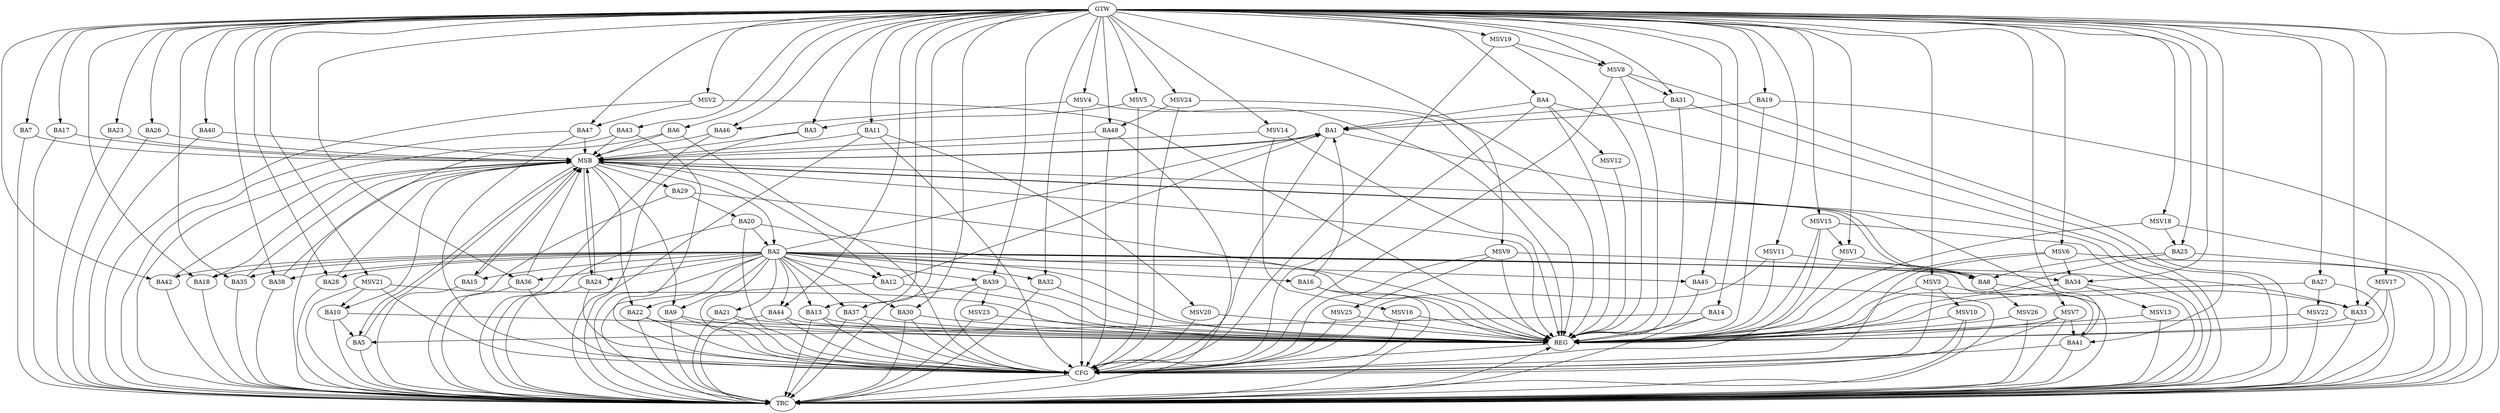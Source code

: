 strict digraph G {
  BA1 [ label="BA1" ];
  BA2 [ label="BA2" ];
  BA3 [ label="BA3" ];
  BA4 [ label="BA4" ];
  BA5 [ label="BA5" ];
  BA6 [ label="BA6" ];
  BA7 [ label="BA7" ];
  BA8 [ label="BA8" ];
  BA9 [ label="BA9" ];
  BA10 [ label="BA10" ];
  BA11 [ label="BA11" ];
  BA12 [ label="BA12" ];
  BA13 [ label="BA13" ];
  BA14 [ label="BA14" ];
  BA15 [ label="BA15" ];
  BA16 [ label="BA16" ];
  BA17 [ label="BA17" ];
  BA18 [ label="BA18" ];
  BA19 [ label="BA19" ];
  BA20 [ label="BA20" ];
  BA21 [ label="BA21" ];
  BA22 [ label="BA22" ];
  BA23 [ label="BA23" ];
  BA24 [ label="BA24" ];
  BA25 [ label="BA25" ];
  BA26 [ label="BA26" ];
  BA27 [ label="BA27" ];
  BA28 [ label="BA28" ];
  BA29 [ label="BA29" ];
  BA30 [ label="BA30" ];
  BA31 [ label="BA31" ];
  BA32 [ label="BA32" ];
  BA33 [ label="BA33" ];
  BA34 [ label="BA34" ];
  BA35 [ label="BA35" ];
  BA36 [ label="BA36" ];
  BA37 [ label="BA37" ];
  BA38 [ label="BA38" ];
  BA39 [ label="BA39" ];
  BA40 [ label="BA40" ];
  BA41 [ label="BA41" ];
  BA42 [ label="BA42" ];
  BA43 [ label="BA43" ];
  BA44 [ label="BA44" ];
  BA45 [ label="BA45" ];
  BA46 [ label="BA46" ];
  BA47 [ label="BA47" ];
  BA48 [ label="BA48" ];
  GTW [ label="GTW" ];
  REG [ label="REG" ];
  MSB [ label="MSB" ];
  CFG [ label="CFG" ];
  TRC [ label="TRC" ];
  MSV1 [ label="MSV1" ];
  MSV2 [ label="MSV2" ];
  MSV3 [ label="MSV3" ];
  MSV4 [ label="MSV4" ];
  MSV5 [ label="MSV5" ];
  MSV6 [ label="MSV6" ];
  MSV7 [ label="MSV7" ];
  MSV8 [ label="MSV8" ];
  MSV9 [ label="MSV9" ];
  MSV10 [ label="MSV10" ];
  MSV11 [ label="MSV11" ];
  MSV12 [ label="MSV12" ];
  MSV13 [ label="MSV13" ];
  MSV14 [ label="MSV14" ];
  MSV15 [ label="MSV15" ];
  MSV16 [ label="MSV16" ];
  MSV17 [ label="MSV17" ];
  MSV18 [ label="MSV18" ];
  MSV19 [ label="MSV19" ];
  MSV20 [ label="MSV20" ];
  MSV21 [ label="MSV21" ];
  MSV22 [ label="MSV22" ];
  MSV23 [ label="MSV23" ];
  MSV24 [ label="MSV24" ];
  MSV25 [ label="MSV25" ];
  MSV26 [ label="MSV26" ];
  BA2 -> BA1;
  BA4 -> BA1;
  BA10 -> BA5;
  BA12 -> BA1;
  BA14 -> BA5;
  BA16 -> BA1;
  BA19 -> BA1;
  BA20 -> BA2;
  BA25 -> BA8;
  BA29 -> BA20;
  BA31 -> BA1;
  GTW -> BA3;
  GTW -> BA4;
  GTW -> BA6;
  GTW -> BA7;
  GTW -> BA11;
  GTW -> BA13;
  GTW -> BA14;
  GTW -> BA17;
  GTW -> BA18;
  GTW -> BA19;
  GTW -> BA23;
  GTW -> BA25;
  GTW -> BA26;
  GTW -> BA27;
  GTW -> BA28;
  GTW -> BA30;
  GTW -> BA31;
  GTW -> BA32;
  GTW -> BA33;
  GTW -> BA34;
  GTW -> BA35;
  GTW -> BA36;
  GTW -> BA37;
  GTW -> BA38;
  GTW -> BA39;
  GTW -> BA40;
  GTW -> BA41;
  GTW -> BA42;
  GTW -> BA43;
  GTW -> BA44;
  GTW -> BA45;
  GTW -> BA46;
  GTW -> BA47;
  GTW -> BA48;
  BA2 -> REG;
  BA4 -> REG;
  BA9 -> REG;
  BA10 -> REG;
  BA12 -> REG;
  BA13 -> REG;
  BA14 -> REG;
  BA16 -> REG;
  BA19 -> REG;
  BA20 -> REG;
  BA21 -> REG;
  BA22 -> REG;
  BA25 -> REG;
  BA27 -> REG;
  BA29 -> REG;
  BA30 -> REG;
  BA31 -> REG;
  BA32 -> REG;
  BA33 -> REG;
  BA34 -> REG;
  BA37 -> REG;
  BA39 -> REG;
  BA44 -> REG;
  BA45 -> REG;
  BA1 -> MSB;
  MSB -> BA2;
  MSB -> REG;
  BA3 -> MSB;
  MSB -> BA1;
  BA5 -> MSB;
  BA6 -> MSB;
  BA7 -> MSB;
  BA8 -> MSB;
  MSB -> BA5;
  BA11 -> MSB;
  BA15 -> MSB;
  BA17 -> MSB;
  BA18 -> MSB;
  MSB -> BA12;
  BA23 -> MSB;
  MSB -> BA10;
  BA24 -> MSB;
  BA26 -> MSB;
  BA28 -> MSB;
  BA35 -> MSB;
  BA36 -> MSB;
  BA38 -> MSB;
  BA40 -> MSB;
  MSB -> BA24;
  BA41 -> MSB;
  MSB -> BA9;
  BA42 -> MSB;
  BA43 -> MSB;
  MSB -> BA29;
  BA46 -> MSB;
  MSB -> BA8;
  BA47 -> MSB;
  MSB -> BA15;
  BA48 -> MSB;
  MSB -> BA22;
  BA47 -> CFG;
  BA9 -> CFG;
  BA20 -> CFG;
  BA13 -> CFG;
  BA43 -> CFG;
  BA39 -> CFG;
  BA30 -> CFG;
  BA11 -> CFG;
  BA37 -> CFG;
  BA48 -> CFG;
  BA1 -> CFG;
  BA41 -> CFG;
  BA21 -> CFG;
  BA22 -> CFG;
  BA36 -> CFG;
  BA4 -> CFG;
  BA24 -> CFG;
  BA44 -> CFG;
  BA2 -> CFG;
  BA6 -> CFG;
  REG -> CFG;
  BA1 -> TRC;
  BA2 -> TRC;
  BA3 -> TRC;
  BA4 -> TRC;
  BA5 -> TRC;
  BA6 -> TRC;
  BA7 -> TRC;
  BA8 -> TRC;
  BA9 -> TRC;
  BA10 -> TRC;
  BA11 -> TRC;
  BA12 -> TRC;
  BA13 -> TRC;
  BA14 -> TRC;
  BA15 -> TRC;
  BA16 -> TRC;
  BA17 -> TRC;
  BA18 -> TRC;
  BA19 -> TRC;
  BA20 -> TRC;
  BA21 -> TRC;
  BA22 -> TRC;
  BA23 -> TRC;
  BA24 -> TRC;
  BA25 -> TRC;
  BA26 -> TRC;
  BA27 -> TRC;
  BA28 -> TRC;
  BA29 -> TRC;
  BA30 -> TRC;
  BA31 -> TRC;
  BA32 -> TRC;
  BA33 -> TRC;
  BA34 -> TRC;
  BA35 -> TRC;
  BA36 -> TRC;
  BA37 -> TRC;
  BA38 -> TRC;
  BA39 -> TRC;
  BA40 -> TRC;
  BA41 -> TRC;
  BA42 -> TRC;
  BA43 -> TRC;
  BA44 -> TRC;
  BA45 -> TRC;
  BA46 -> TRC;
  BA47 -> TRC;
  BA48 -> TRC;
  GTW -> TRC;
  CFG -> TRC;
  TRC -> REG;
  BA2 -> BA30;
  BA2 -> BA44;
  BA2 -> BA22;
  BA2 -> BA34;
  BA2 -> BA45;
  BA2 -> BA13;
  BA2 -> BA36;
  BA2 -> BA16;
  BA2 -> BA42;
  BA2 -> BA33;
  BA2 -> BA24;
  BA2 -> BA35;
  BA2 -> BA38;
  BA2 -> BA21;
  BA2 -> BA28;
  BA2 -> BA18;
  BA2 -> BA9;
  BA2 -> BA12;
  BA2 -> BA39;
  BA2 -> BA41;
  BA2 -> BA15;
  BA2 -> BA37;
  BA2 -> BA32;
  MSV1 -> BA8;
  GTW -> MSV1;
  MSV1 -> REG;
  MSV2 -> BA47;
  GTW -> MSV2;
  MSV2 -> REG;
  MSV2 -> TRC;
  MSV3 -> BA33;
  GTW -> MSV3;
  MSV3 -> REG;
  MSV3 -> CFG;
  MSV4 -> BA46;
  GTW -> MSV4;
  MSV4 -> REG;
  MSV4 -> CFG;
  MSV5 -> BA3;
  GTW -> MSV5;
  MSV5 -> REG;
  MSV5 -> CFG;
  MSV6 -> BA34;
  GTW -> MSV6;
  MSV6 -> REG;
  MSV6 -> TRC;
  MSV6 -> CFG;
  MSV7 -> BA41;
  GTW -> MSV7;
  MSV7 -> REG;
  MSV7 -> TRC;
  MSV7 -> CFG;
  MSV8 -> BA31;
  GTW -> MSV8;
  MSV8 -> REG;
  MSV8 -> TRC;
  MSV8 -> CFG;
  MSV9 -> BA8;
  GTW -> MSV9;
  MSV9 -> REG;
  MSV9 -> CFG;
  MSV3 -> MSV10;
  MSV10 -> REG;
  MSV10 -> TRC;
  MSV10 -> CFG;
  MSV11 -> BA8;
  GTW -> MSV11;
  MSV11 -> REG;
  MSV11 -> CFG;
  BA4 -> MSV12;
  MSV12 -> REG;
  BA34 -> MSV13;
  MSV13 -> REG;
  MSV13 -> TRC;
  MSV14 -> MSB;
  GTW -> MSV14;
  MSV14 -> REG;
  MSV15 -> MSV1;
  GTW -> MSV15;
  MSV15 -> REG;
  MSV15 -> TRC;
  MSV15 -> CFG;
  MSV14 -> MSV16;
  MSV16 -> REG;
  MSV16 -> CFG;
  MSV17 -> BA33;
  GTW -> MSV17;
  MSV17 -> REG;
  MSV17 -> TRC;
  MSV18 -> BA25;
  GTW -> MSV18;
  MSV18 -> REG;
  MSV18 -> TRC;
  MSV19 -> MSV8;
  GTW -> MSV19;
  MSV19 -> REG;
  MSV19 -> CFG;
  BA11 -> MSV20;
  MSV20 -> REG;
  MSV20 -> CFG;
  MSV21 -> BA10;
  GTW -> MSV21;
  MSV21 -> REG;
  MSV21 -> TRC;
  MSV21 -> CFG;
  BA27 -> MSV22;
  MSV22 -> REG;
  MSV22 -> TRC;
  BA39 -> MSV23;
  MSV23 -> REG;
  MSV23 -> TRC;
  MSV24 -> BA48;
  GTW -> MSV24;
  MSV24 -> REG;
  MSV24 -> CFG;
  MSV9 -> MSV25;
  MSV25 -> REG;
  MSV25 -> CFG;
  BA8 -> MSV26;
  MSV26 -> REG;
  MSV26 -> TRC;
}
